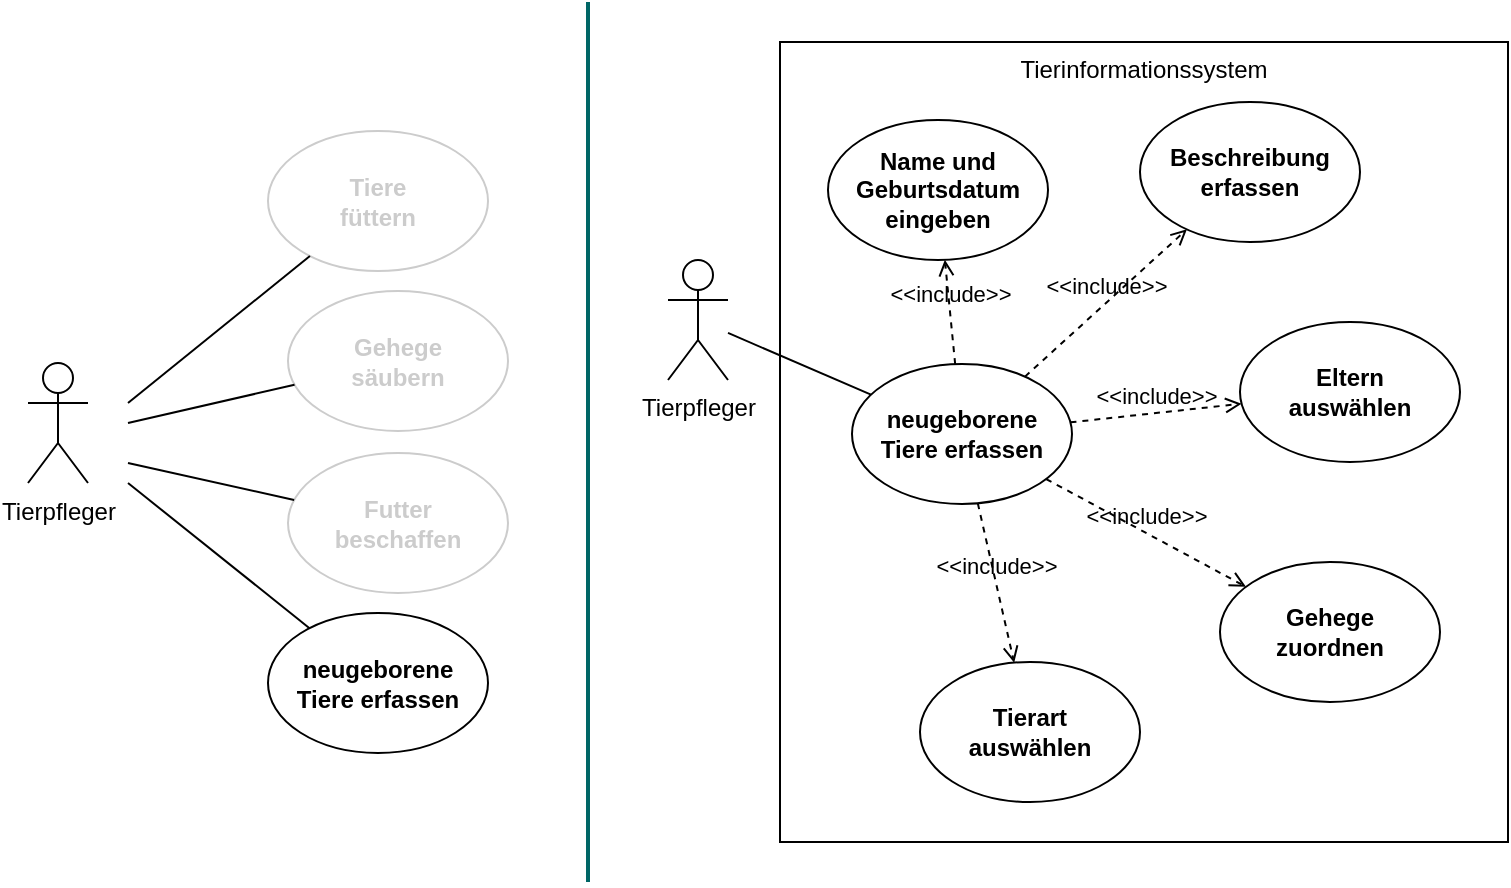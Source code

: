 <mxfile version="24.4.13" type="device">
  <diagram name="Seite-1" id="jFqD6BZY24gnCurI2bDM">
    <mxGraphModel dx="1500" dy="810" grid="1" gridSize="10" guides="1" tooltips="1" connect="1" arrows="1" fold="1" page="1" pageScale="1" pageWidth="827" pageHeight="1169" math="0" shadow="0">
      <root>
        <mxCell id="0" />
        <mxCell id="1" parent="0" />
        <mxCell id="djXJ9z6DGwYOmn8gcCX3-41" value="&lt;span&gt;&lt;span dir=&quot;ltr&quot; class=&quot;ui-provider a b c d e f g h i j k l m n o p q r s t u v w x y z ab ac ae af ag ah ai aj ak&quot;&gt;Tierinformationssystem&lt;/span&gt;&lt;/span&gt;" style="rounded=0;whiteSpace=wrap;html=1;verticalAlign=top;" vertex="1" parent="1">
          <mxGeometry x="416" y="80" width="364" height="400" as="geometry" />
        </mxCell>
        <mxCell id="djXJ9z6DGwYOmn8gcCX3-2" value="neugeborene&lt;br&gt; Tiere erfassen" style="ellipse;whiteSpace=wrap;html=1;fontStyle=1" vertex="1" parent="1">
          <mxGeometry x="160" y="365.5" width="110" height="70" as="geometry" />
        </mxCell>
        <mxCell id="djXJ9z6DGwYOmn8gcCX3-3" value="Futter&lt;br&gt;beschaffen" style="ellipse;whiteSpace=wrap;html=1;fontStyle=1;shadow=0;strokeColor=#CCCCCC;fontColor=#CCCCCC;" vertex="1" parent="1">
          <mxGeometry x="170" y="285.5" width="110" height="70" as="geometry" />
        </mxCell>
        <mxCell id="djXJ9z6DGwYOmn8gcCX3-6" value="Gehege&lt;br&gt;säubern" style="ellipse;whiteSpace=wrap;html=1;fontStyle=1;shadow=0;strokeColor=#CCCCCC;fontColor=#CCCCCC;" vertex="1" parent="1">
          <mxGeometry x="170" y="204.5" width="110" height="70" as="geometry" />
        </mxCell>
        <mxCell id="djXJ9z6DGwYOmn8gcCX3-7" value="Tiere &lt;br&gt;füttern" style="ellipse;whiteSpace=wrap;html=1;fontStyle=1;shadow=0;strokeColor=#CCCCCC;fontColor=#CCCCCC;" vertex="1" parent="1">
          <mxGeometry x="160" y="124.5" width="110" height="70" as="geometry" />
        </mxCell>
        <mxCell id="djXJ9z6DGwYOmn8gcCX3-8" value="Tierpfleger" style="shape=umlActor;verticalLabelPosition=bottom;verticalAlign=top;html=1;outlineConnect=0;" vertex="1" parent="1">
          <mxGeometry x="40" y="240.5" width="30" height="60" as="geometry" />
        </mxCell>
        <mxCell id="djXJ9z6DGwYOmn8gcCX3-11" value="" style="endArrow=none;html=1;rounded=0;" edge="1" parent="1" target="djXJ9z6DGwYOmn8gcCX3-6">
          <mxGeometry width="50" height="50" relative="1" as="geometry">
            <mxPoint x="90" y="270.5" as="sourcePoint" />
            <mxPoint x="470" y="200.5" as="targetPoint" />
          </mxGeometry>
        </mxCell>
        <mxCell id="djXJ9z6DGwYOmn8gcCX3-12" value="" style="endArrow=none;html=1;rounded=0;" edge="1" parent="1" target="djXJ9z6DGwYOmn8gcCX3-7">
          <mxGeometry width="50" height="50" relative="1" as="geometry">
            <mxPoint x="90" y="260.5" as="sourcePoint" />
            <mxPoint x="470" y="200.5" as="targetPoint" />
          </mxGeometry>
        </mxCell>
        <mxCell id="djXJ9z6DGwYOmn8gcCX3-14" value="" style="endArrow=none;html=1;rounded=0;" edge="1" parent="1" target="djXJ9z6DGwYOmn8gcCX3-2">
          <mxGeometry width="50" height="50" relative="1" as="geometry">
            <mxPoint x="90" y="300.5" as="sourcePoint" />
            <mxPoint x="470" y="200.5" as="targetPoint" />
          </mxGeometry>
        </mxCell>
        <mxCell id="djXJ9z6DGwYOmn8gcCX3-15" value="" style="endArrow=none;html=1;rounded=0;" edge="1" parent="1" target="djXJ9z6DGwYOmn8gcCX3-3">
          <mxGeometry width="50" height="50" relative="1" as="geometry">
            <mxPoint x="90" y="290.5" as="sourcePoint" />
            <mxPoint x="470" y="200.5" as="targetPoint" />
          </mxGeometry>
        </mxCell>
        <mxCell id="djXJ9z6DGwYOmn8gcCX3-18" value="" style="endArrow=none;html=1;rounded=0;strokeColor=#006666;strokeWidth=2;" edge="1" parent="1">
          <mxGeometry width="50" height="50" relative="1" as="geometry">
            <mxPoint x="320" y="500" as="sourcePoint" />
            <mxPoint x="320" y="60" as="targetPoint" />
          </mxGeometry>
        </mxCell>
        <mxCell id="djXJ9z6DGwYOmn8gcCX3-19" value="Name und&lt;br&gt;Geburtsdatum&lt;br&gt;eingeben" style="ellipse;whiteSpace=wrap;html=1;fontStyle=1" vertex="1" parent="1">
          <mxGeometry x="440" y="119" width="110" height="70" as="geometry" />
        </mxCell>
        <mxCell id="djXJ9z6DGwYOmn8gcCX3-20" value="Tierart &lt;br&gt;auswählen" style="ellipse;whiteSpace=wrap;html=1;fontStyle=1" vertex="1" parent="1">
          <mxGeometry x="486" y="390" width="110" height="70" as="geometry" />
        </mxCell>
        <mxCell id="djXJ9z6DGwYOmn8gcCX3-23" value="neugeborene&lt;br&gt; Tiere erfassen" style="ellipse;whiteSpace=wrap;html=1;fontStyle=1" vertex="1" parent="1">
          <mxGeometry x="452" y="241" width="110" height="70" as="geometry" />
        </mxCell>
        <mxCell id="djXJ9z6DGwYOmn8gcCX3-24" value="Tierpfleger" style="shape=umlActor;verticalLabelPosition=bottom;verticalAlign=top;html=1;outlineConnect=0;" vertex="1" parent="1">
          <mxGeometry x="360" y="189" width="30" height="60" as="geometry" />
        </mxCell>
        <mxCell id="djXJ9z6DGwYOmn8gcCX3-27" value="" style="endArrow=none;html=1;rounded=0;" edge="1" parent="1" target="djXJ9z6DGwYOmn8gcCX3-23" source="djXJ9z6DGwYOmn8gcCX3-24">
          <mxGeometry width="50" height="50" relative="1" as="geometry">
            <mxPoint x="392" y="275" as="sourcePoint" />
            <mxPoint x="772" y="205" as="targetPoint" />
          </mxGeometry>
        </mxCell>
        <mxCell id="djXJ9z6DGwYOmn8gcCX3-31" value="Beschreibung&lt;br&gt;erfassen" style="ellipse;whiteSpace=wrap;html=1;fontStyle=1" vertex="1" parent="1">
          <mxGeometry x="596" y="110" width="110" height="70" as="geometry" />
        </mxCell>
        <mxCell id="djXJ9z6DGwYOmn8gcCX3-32" value="Eltern &lt;br&gt;auswählen" style="ellipse;whiteSpace=wrap;html=1;fontStyle=1" vertex="1" parent="1">
          <mxGeometry x="646" y="220" width="110" height="70" as="geometry" />
        </mxCell>
        <mxCell id="djXJ9z6DGwYOmn8gcCX3-33" value="&amp;lt;&amp;lt;include&amp;gt;&amp;gt;" style="html=1;verticalAlign=bottom;labelBackgroundColor=none;endArrow=open;endFill=0;dashed=1;rounded=0;" edge="1" parent="1" source="djXJ9z6DGwYOmn8gcCX3-23" target="djXJ9z6DGwYOmn8gcCX3-31">
          <mxGeometry width="160" relative="1" as="geometry">
            <mxPoint x="552" y="371" as="sourcePoint" />
            <mxPoint x="712" y="371" as="targetPoint" />
          </mxGeometry>
        </mxCell>
        <mxCell id="djXJ9z6DGwYOmn8gcCX3-34" value="&amp;lt;&amp;lt;include&amp;gt;&amp;gt;" style="html=1;verticalAlign=bottom;labelBackgroundColor=none;endArrow=open;endFill=0;dashed=1;rounded=0;" edge="1" parent="1" source="djXJ9z6DGwYOmn8gcCX3-23" target="djXJ9z6DGwYOmn8gcCX3-32">
          <mxGeometry width="160" relative="1" as="geometry">
            <mxPoint x="552" y="371" as="sourcePoint" />
            <mxPoint x="712" y="371" as="targetPoint" />
          </mxGeometry>
        </mxCell>
        <mxCell id="djXJ9z6DGwYOmn8gcCX3-37" value="Gehege&lt;br&gt;zuordnen" style="ellipse;whiteSpace=wrap;html=1;fontStyle=1" vertex="1" parent="1">
          <mxGeometry x="636" y="340" width="110" height="70" as="geometry" />
        </mxCell>
        <mxCell id="djXJ9z6DGwYOmn8gcCX3-38" value="&amp;lt;&amp;lt;include&amp;gt;&amp;gt;" style="html=1;verticalAlign=bottom;labelBackgroundColor=none;endArrow=open;endFill=0;dashed=1;rounded=0;" edge="1" parent="1" source="djXJ9z6DGwYOmn8gcCX3-23" target="djXJ9z6DGwYOmn8gcCX3-19">
          <mxGeometry width="160" relative="1" as="geometry">
            <mxPoint x="548" y="257" as="sourcePoint" />
            <mxPoint x="656" y="154" as="targetPoint" />
          </mxGeometry>
        </mxCell>
        <mxCell id="djXJ9z6DGwYOmn8gcCX3-39" value="&amp;lt;&amp;lt;include&amp;gt;&amp;gt;" style="html=1;verticalAlign=bottom;labelBackgroundColor=none;endArrow=open;endFill=0;dashed=1;rounded=0;" edge="1" parent="1" source="djXJ9z6DGwYOmn8gcCX3-23" target="djXJ9z6DGwYOmn8gcCX3-20">
          <mxGeometry width="160" relative="1" as="geometry">
            <mxPoint x="558" y="267" as="sourcePoint" />
            <mxPoint x="666" y="164" as="targetPoint" />
          </mxGeometry>
        </mxCell>
        <mxCell id="djXJ9z6DGwYOmn8gcCX3-40" value="&amp;lt;&amp;lt;include&amp;gt;&amp;gt;" style="html=1;verticalAlign=bottom;labelBackgroundColor=none;endArrow=open;endFill=0;dashed=1;rounded=0;" edge="1" parent="1" source="djXJ9z6DGwYOmn8gcCX3-23" target="djXJ9z6DGwYOmn8gcCX3-37">
          <mxGeometry width="160" relative="1" as="geometry">
            <mxPoint x="568" y="277" as="sourcePoint" />
            <mxPoint x="676" y="174" as="targetPoint" />
          </mxGeometry>
        </mxCell>
      </root>
    </mxGraphModel>
  </diagram>
</mxfile>
